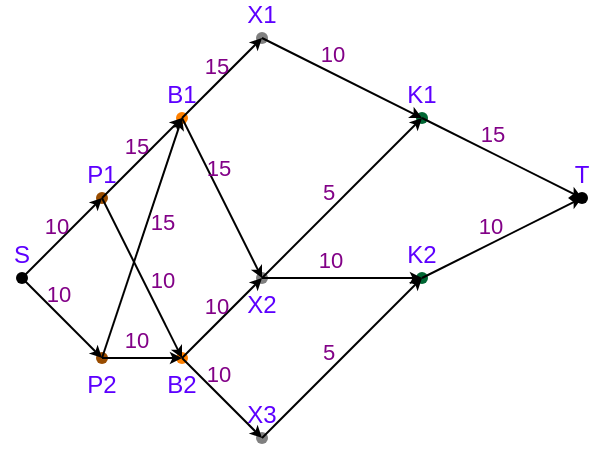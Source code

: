 <mxfile version="26.1.3">
  <diagram name="Page-1" id="5RAVM6f7PcSeplqkGqoq">
    <mxGraphModel dx="434" dy="237" grid="1" gridSize="10" guides="1" tooltips="1" connect="1" arrows="1" fold="1" page="1" pageScale="1" pageWidth="1169" pageHeight="827" math="0" shadow="0">
      <root>
        <mxCell id="0" />
        <mxCell id="1" parent="0" />
        <mxCell id="oIerhAry5N4Mo66kI4UY-1" value="P1" style="shape=waypoint;sketch=0;fillStyle=solid;size=6;pointerEvents=1;points=[];fillColor=none;resizable=0;rotatable=0;perimeter=centerPerimeter;snapToPoint=1;align=center;spacingRight=0;spacingBottom=25;fontColor=#5D00FF;strokeColor=#994C00;" parent="1" vertex="1">
          <mxGeometry x="350" y="430" width="20" height="20" as="geometry" />
        </mxCell>
        <mxCell id="oIerhAry5N4Mo66kI4UY-2" value="S" style="shape=waypoint;sketch=0;fillStyle=solid;size=6;pointerEvents=1;points=[];fillColor=none;resizable=0;rotatable=0;perimeter=centerPerimeter;snapToPoint=1;align=center;spacingRight=0;spacingBottom=25;fontColor=#5D00FF;spacing=2;strokeWidth=1;" parent="1" vertex="1">
          <mxGeometry x="310" y="470" width="20" height="20" as="geometry" />
        </mxCell>
        <mxCell id="oIerhAry5N4Mo66kI4UY-3" value="P2" style="shape=waypoint;sketch=0;fillStyle=solid;size=6;pointerEvents=1;points=[];fillColor=none;resizable=0;rotatable=0;perimeter=centerPerimeter;snapToPoint=1;align=center;spacingRight=0;spacingBottom=-25;fontColor=#5D00FF;strokeColor=#994C00;" parent="1" vertex="1">
          <mxGeometry x="350" y="510" width="20" height="20" as="geometry" />
        </mxCell>
        <mxCell id="oIerhAry5N4Mo66kI4UY-4" value="B1" style="shape=waypoint;sketch=0;fillStyle=solid;size=6;pointerEvents=1;points=[];fillColor=none;resizable=0;rotatable=0;perimeter=centerPerimeter;snapToPoint=1;align=center;spacingRight=0;spacingBottom=25;fontColor=#5D00FF;spacing=2;strokeWidth=1;strokeColor=#FF8000;" parent="1" vertex="1">
          <mxGeometry x="390" y="390" width="20" height="20" as="geometry" />
        </mxCell>
        <mxCell id="oIerhAry5N4Mo66kI4UY-5" value="B2" style="shape=waypoint;sketch=0;fillStyle=solid;size=6;pointerEvents=1;points=[];fillColor=none;resizable=0;rotatable=0;perimeter=centerPerimeter;snapToPoint=1;align=center;spacingRight=0;spacingBottom=-25;fontColor=#5D00FF;strokeColor=#FF8000;" parent="1" vertex="1">
          <mxGeometry x="390" y="510" width="20" height="20" as="geometry" />
        </mxCell>
        <mxCell id="oIerhAry5N4Mo66kI4UY-6" value="X2" style="shape=waypoint;sketch=0;fillStyle=solid;size=6;pointerEvents=1;points=[];fillColor=none;resizable=0;rotatable=0;perimeter=centerPerimeter;snapToPoint=1;align=center;spacingRight=0;spacingBottom=-25;fontColor=#5D00FF;strokeColor=#808080;" parent="1" vertex="1">
          <mxGeometry x="430" y="470" width="20" height="20" as="geometry" />
        </mxCell>
        <mxCell id="oIerhAry5N4Mo66kI4UY-7" value="X1" style="shape=waypoint;sketch=0;fillStyle=solid;size=6;pointerEvents=1;points=[];fillColor=none;resizable=0;rotatable=0;perimeter=centerPerimeter;snapToPoint=1;align=center;spacingRight=0;spacingBottom=25;fontColor=#5D00FF;spacing=2;strokeWidth=1;strokeColor=#808080;" parent="1" vertex="1">
          <mxGeometry x="430" y="350" width="20" height="20" as="geometry" />
        </mxCell>
        <mxCell id="oIerhAry5N4Mo66kI4UY-8" value="X3" style="shape=waypoint;sketch=0;fillStyle=solid;size=6;pointerEvents=1;points=[];fillColor=none;resizable=0;rotatable=0;perimeter=centerPerimeter;snapToPoint=1;align=center;spacingRight=0;spacingBottom=25;fontColor=#5D00FF;strokeColor=#808080;" parent="1" vertex="1">
          <mxGeometry x="430" y="550" width="20" height="20" as="geometry" />
        </mxCell>
        <mxCell id="oIerhAry5N4Mo66kI4UY-9" value="T" style="shape=waypoint;sketch=0;fillStyle=solid;size=6;pointerEvents=1;points=[];fillColor=none;resizable=0;rotatable=0;perimeter=centerPerimeter;snapToPoint=1;align=center;spacingRight=0;spacingBottom=25;fontColor=#5D00FF;" parent="1" vertex="1">
          <mxGeometry x="590" y="430" width="20" height="20" as="geometry" />
        </mxCell>
        <mxCell id="oIerhAry5N4Mo66kI4UY-10" value="K2" style="shape=waypoint;sketch=0;fillStyle=solid;size=6;pointerEvents=1;points=[];fillColor=none;resizable=0;rotatable=0;perimeter=centerPerimeter;snapToPoint=1;align=center;spacingRight=0;spacingBottom=25;fontColor=#5D00FF;strokeColor=#006633;" parent="1" vertex="1">
          <mxGeometry x="510" y="470" width="20" height="20" as="geometry" />
        </mxCell>
        <mxCell id="oIerhAry5N4Mo66kI4UY-11" value="K1" style="shape=waypoint;sketch=0;fillStyle=solid;size=6;pointerEvents=1;points=[];fillColor=none;resizable=0;rotatable=0;perimeter=centerPerimeter;snapToPoint=1;align=center;spacingRight=0;spacingBottom=25;fontColor=#5D00FF;strokeColor=#006633;" parent="1" vertex="1">
          <mxGeometry x="510" y="390" width="20" height="20" as="geometry" />
        </mxCell>
        <mxCell id="oIerhAry5N4Mo66kI4UY-12" value="" style="endArrow=classic;html=1;rounded=0;endSize=3;" parent="1" source="oIerhAry5N4Mo66kI4UY-2" target="oIerhAry5N4Mo66kI4UY-1" edge="1">
          <mxGeometry width="50" height="50" relative="1" as="geometry">
            <mxPoint x="440" y="460" as="sourcePoint" />
            <mxPoint x="490" y="410" as="targetPoint" />
          </mxGeometry>
        </mxCell>
        <mxCell id="oIerhAry5N4Mo66kI4UY-13" value="10" style="edgeLabel;html=1;align=center;verticalAlign=bottom;resizable=0;points=[];labelBackgroundColor=none;labelBorderColor=none;textShadow=0;fontColor=#820187;labelPosition=center;verticalLabelPosition=top;" parent="oIerhAry5N4Mo66kI4UY-12" vertex="1" connectable="0">
          <mxGeometry x="-0.149" y="1" relative="1" as="geometry">
            <mxPoint as="offset" />
          </mxGeometry>
        </mxCell>
        <mxCell id="oIerhAry5N4Mo66kI4UY-14" value="" style="endArrow=classic;html=1;rounded=0;endSize=3;" parent="1" source="oIerhAry5N4Mo66kI4UY-2" target="oIerhAry5N4Mo66kI4UY-3" edge="1">
          <mxGeometry width="50" height="50" relative="1" as="geometry">
            <mxPoint x="330" y="490" as="sourcePoint" />
            <mxPoint x="370" y="450" as="targetPoint" />
          </mxGeometry>
        </mxCell>
        <mxCell id="oIerhAry5N4Mo66kI4UY-15" value="10" style="edgeLabel;html=1;align=center;verticalAlign=bottom;resizable=0;points=[];labelBackgroundColor=none;labelBorderColor=none;textShadow=0;fontColor=#820187;labelPosition=center;verticalLabelPosition=top;" parent="oIerhAry5N4Mo66kI4UY-14" vertex="1" connectable="0">
          <mxGeometry x="-0.149" y="1" relative="1" as="geometry">
            <mxPoint as="offset" />
          </mxGeometry>
        </mxCell>
        <mxCell id="oIerhAry5N4Mo66kI4UY-17" value="" style="endArrow=classic;html=1;rounded=0;exitX=0.69;exitY=0.46;exitDx=0;exitDy=0;exitPerimeter=0;endSize=3;" parent="1" source="oIerhAry5N4Mo66kI4UY-1" target="oIerhAry5N4Mo66kI4UY-4" edge="1">
          <mxGeometry width="50" height="50" relative="1" as="geometry">
            <mxPoint x="400" y="440" as="sourcePoint" />
            <mxPoint x="400" y="440" as="targetPoint" />
          </mxGeometry>
        </mxCell>
        <mxCell id="oIerhAry5N4Mo66kI4UY-18" value="15" style="edgeLabel;html=1;align=center;verticalAlign=bottom;resizable=0;points=[];labelBackgroundColor=none;labelBorderColor=none;textShadow=0;fontColor=#820187;labelPosition=center;verticalLabelPosition=top;" parent="oIerhAry5N4Mo66kI4UY-17" vertex="1" connectable="0">
          <mxGeometry x="-0.149" y="1" relative="1" as="geometry">
            <mxPoint as="offset" />
          </mxGeometry>
        </mxCell>
        <mxCell id="oIerhAry5N4Mo66kI4UY-19" value="" style="endArrow=classic;html=1;rounded=0;endSize=3;" parent="1" source="oIerhAry5N4Mo66kI4UY-3" target="oIerhAry5N4Mo66kI4UY-5" edge="1">
          <mxGeometry width="50" height="50" relative="1" as="geometry">
            <mxPoint x="390" y="500" as="sourcePoint" />
            <mxPoint x="430" y="460" as="targetPoint" />
          </mxGeometry>
        </mxCell>
        <mxCell id="oIerhAry5N4Mo66kI4UY-20" value="10" style="edgeLabel;html=1;align=center;verticalAlign=bottom;resizable=0;points=[];labelBackgroundColor=none;labelBorderColor=none;textShadow=0;fontColor=#820187;labelPosition=center;verticalLabelPosition=top;" parent="oIerhAry5N4Mo66kI4UY-19" vertex="1" connectable="0">
          <mxGeometry x="-0.149" y="1" relative="1" as="geometry">
            <mxPoint as="offset" />
          </mxGeometry>
        </mxCell>
        <mxCell id="oIerhAry5N4Mo66kI4UY-21" value="" style="endArrow=classic;html=1;rounded=0;endSize=3;" parent="1" source="oIerhAry5N4Mo66kI4UY-8" target="oIerhAry5N4Mo66kI4UY-10" edge="1">
          <mxGeometry width="50" height="50" relative="1" as="geometry">
            <mxPoint x="460" y="540" as="sourcePoint" />
            <mxPoint x="500" y="500" as="targetPoint" />
          </mxGeometry>
        </mxCell>
        <mxCell id="oIerhAry5N4Mo66kI4UY-22" value="5" style="edgeLabel;html=1;align=center;verticalAlign=bottom;resizable=0;points=[];labelBackgroundColor=none;labelBorderColor=none;textShadow=0;fontColor=#820187;labelPosition=center;verticalLabelPosition=top;" parent="oIerhAry5N4Mo66kI4UY-21" vertex="1" connectable="0">
          <mxGeometry x="-0.149" y="1" relative="1" as="geometry">
            <mxPoint as="offset" />
          </mxGeometry>
        </mxCell>
        <mxCell id="oIerhAry5N4Mo66kI4UY-23" value="" style="endArrow=classic;html=1;rounded=0;endSize=3;" parent="1" source="oIerhAry5N4Mo66kI4UY-10" target="oIerhAry5N4Mo66kI4UY-9" edge="1">
          <mxGeometry width="50" height="50" relative="1" as="geometry">
            <mxPoint x="544.5" y="480" as="sourcePoint" />
            <mxPoint x="584.5" y="440" as="targetPoint" />
          </mxGeometry>
        </mxCell>
        <mxCell id="oIerhAry5N4Mo66kI4UY-24" value="10" style="edgeLabel;html=1;align=center;verticalAlign=bottom;resizable=0;points=[];labelBackgroundColor=none;labelBorderColor=none;textShadow=0;fontColor=#820187;labelPosition=center;verticalLabelPosition=top;" parent="oIerhAry5N4Mo66kI4UY-23" vertex="1" connectable="0">
          <mxGeometry x="-0.149" y="1" relative="1" as="geometry">
            <mxPoint as="offset" />
          </mxGeometry>
        </mxCell>
        <mxCell id="oIerhAry5N4Mo66kI4UY-25" value="" style="endArrow=classic;html=1;rounded=0;endSize=3;" parent="1" source="oIerhAry5N4Mo66kI4UY-7" target="oIerhAry5N4Mo66kI4UY-11" edge="1">
          <mxGeometry width="50" height="50" relative="1" as="geometry">
            <mxPoint x="460" y="360" as="sourcePoint" />
            <mxPoint x="500" y="360" as="targetPoint" />
          </mxGeometry>
        </mxCell>
        <mxCell id="oIerhAry5N4Mo66kI4UY-26" value="10" style="edgeLabel;html=1;align=center;verticalAlign=bottom;resizable=0;points=[];labelBackgroundColor=none;labelBorderColor=none;textShadow=0;fontColor=#820187;labelPosition=center;verticalLabelPosition=top;" parent="oIerhAry5N4Mo66kI4UY-25" vertex="1" connectable="0">
          <mxGeometry x="-0.149" y="1" relative="1" as="geometry">
            <mxPoint as="offset" />
          </mxGeometry>
        </mxCell>
        <mxCell id="oIerhAry5N4Mo66kI4UY-27" value="" style="endArrow=classic;html=1;rounded=0;endSize=3;" parent="1" source="oIerhAry5N4Mo66kI4UY-4" target="oIerhAry5N4Mo66kI4UY-7" edge="1">
          <mxGeometry width="50" height="50" relative="1" as="geometry">
            <mxPoint x="410" y="410" as="sourcePoint" />
            <mxPoint x="450" y="370" as="targetPoint" />
          </mxGeometry>
        </mxCell>
        <mxCell id="oIerhAry5N4Mo66kI4UY-28" value="15" style="edgeLabel;html=1;align=center;verticalAlign=bottom;resizable=0;points=[];labelBackgroundColor=none;labelBorderColor=none;textShadow=0;fontColor=#820187;labelPosition=center;verticalLabelPosition=top;" parent="oIerhAry5N4Mo66kI4UY-27" vertex="1" connectable="0">
          <mxGeometry x="-0.149" y="1" relative="1" as="geometry">
            <mxPoint as="offset" />
          </mxGeometry>
        </mxCell>
        <mxCell id="oIerhAry5N4Mo66kI4UY-29" value="" style="endArrow=classic;html=1;rounded=0;endSize=3;" parent="1" source="oIerhAry5N4Mo66kI4UY-4" target="oIerhAry5N4Mo66kI4UY-6" edge="1">
          <mxGeometry width="50" height="50" relative="1" as="geometry">
            <mxPoint x="410" y="430" as="sourcePoint" />
            <mxPoint x="450" y="430" as="targetPoint" />
          </mxGeometry>
        </mxCell>
        <mxCell id="oIerhAry5N4Mo66kI4UY-30" value="15" style="edgeLabel;html=1;align=center;verticalAlign=bottom;resizable=0;points=[];labelBackgroundColor=none;labelBorderColor=none;textShadow=0;fontColor=#820187;labelPosition=center;verticalLabelPosition=top;" parent="oIerhAry5N4Mo66kI4UY-29" vertex="1" connectable="0">
          <mxGeometry x="-0.149" y="1" relative="1" as="geometry">
            <mxPoint as="offset" />
          </mxGeometry>
        </mxCell>
        <mxCell id="oIerhAry5N4Mo66kI4UY-31" value="" style="endArrow=classic;html=1;rounded=0;endSize=3;" parent="1" source="oIerhAry5N4Mo66kI4UY-5" target="oIerhAry5N4Mo66kI4UY-8" edge="1">
          <mxGeometry width="50" height="50" relative="1" as="geometry">
            <mxPoint x="380" y="540" as="sourcePoint" />
            <mxPoint x="420" y="540" as="targetPoint" />
          </mxGeometry>
        </mxCell>
        <mxCell id="oIerhAry5N4Mo66kI4UY-32" value="10" style="edgeLabel;html=1;align=center;verticalAlign=bottom;resizable=0;points=[];labelBackgroundColor=none;labelBorderColor=none;textShadow=0;fontColor=#820187;labelPosition=center;verticalLabelPosition=top;" parent="oIerhAry5N4Mo66kI4UY-31" vertex="1" connectable="0">
          <mxGeometry x="-0.149" y="1" relative="1" as="geometry">
            <mxPoint as="offset" />
          </mxGeometry>
        </mxCell>
        <mxCell id="oIerhAry5N4Mo66kI4UY-33" value="" style="endArrow=classic;html=1;rounded=0;endSize=3;" parent="1" source="oIerhAry5N4Mo66kI4UY-5" target="oIerhAry5N4Mo66kI4UY-6" edge="1">
          <mxGeometry width="50" height="50" relative="1" as="geometry">
            <mxPoint x="390" y="550" as="sourcePoint" />
            <mxPoint x="430" y="550" as="targetPoint" />
          </mxGeometry>
        </mxCell>
        <mxCell id="oIerhAry5N4Mo66kI4UY-34" value="10" style="edgeLabel;html=1;align=center;verticalAlign=bottom;resizable=0;points=[];labelBackgroundColor=none;labelBorderColor=none;textShadow=0;fontColor=#820187;labelPosition=center;verticalLabelPosition=top;" parent="oIerhAry5N4Mo66kI4UY-33" vertex="1" connectable="0">
          <mxGeometry x="-0.149" y="1" relative="1" as="geometry">
            <mxPoint as="offset" />
          </mxGeometry>
        </mxCell>
        <mxCell id="oIerhAry5N4Mo66kI4UY-35" value="" style="endArrow=classic;html=1;rounded=0;endSize=3;" parent="1" source="oIerhAry5N4Mo66kI4UY-1" target="oIerhAry5N4Mo66kI4UY-5" edge="1">
          <mxGeometry width="50" height="50" relative="1" as="geometry">
            <mxPoint x="370" y="450" as="sourcePoint" />
            <mxPoint x="410" y="410" as="targetPoint" />
          </mxGeometry>
        </mxCell>
        <mxCell id="oIerhAry5N4Mo66kI4UY-36" value="10" style="edgeLabel;html=1;align=center;verticalAlign=bottom;resizable=0;points=[];labelBackgroundColor=none;labelBorderColor=none;textShadow=0;fontColor=#820187;labelPosition=center;verticalLabelPosition=top;" parent="oIerhAry5N4Mo66kI4UY-35" vertex="1" connectable="0">
          <mxGeometry x="-0.149" y="1" relative="1" as="geometry">
            <mxPoint x="12" y="16" as="offset" />
          </mxGeometry>
        </mxCell>
        <mxCell id="oIerhAry5N4Mo66kI4UY-37" value="" style="endArrow=classic;html=1;rounded=0;endSize=3;" parent="1" source="oIerhAry5N4Mo66kI4UY-3" target="oIerhAry5N4Mo66kI4UY-4" edge="1">
          <mxGeometry width="50" height="50" relative="1" as="geometry">
            <mxPoint x="380" y="460" as="sourcePoint" />
            <mxPoint x="420" y="420" as="targetPoint" />
          </mxGeometry>
        </mxCell>
        <mxCell id="oIerhAry5N4Mo66kI4UY-38" value="15" style="edgeLabel;html=1;align=center;verticalAlign=bottom;resizable=0;points=[];labelBackgroundColor=none;labelBorderColor=none;textShadow=0;fontColor=#820187;labelPosition=center;verticalLabelPosition=top;" parent="oIerhAry5N4Mo66kI4UY-37" vertex="1" connectable="0">
          <mxGeometry x="-0.149" y="1" relative="1" as="geometry">
            <mxPoint x="14" y="-8" as="offset" />
          </mxGeometry>
        </mxCell>
        <mxCell id="oIerhAry5N4Mo66kI4UY-44" value="" style="endArrow=classic;html=1;rounded=0;endSize=3;" parent="1" source="oIerhAry5N4Mo66kI4UY-6" target="oIerhAry5N4Mo66kI4UY-11" edge="1">
          <mxGeometry width="50" height="50" relative="1" as="geometry">
            <mxPoint x="450" y="570" as="sourcePoint" />
            <mxPoint x="530" y="490" as="targetPoint" />
          </mxGeometry>
        </mxCell>
        <mxCell id="oIerhAry5N4Mo66kI4UY-45" value="5" style="edgeLabel;html=1;align=center;verticalAlign=bottom;resizable=0;points=[];labelBackgroundColor=none;labelBorderColor=none;textShadow=0;fontColor=#820187;labelPosition=center;verticalLabelPosition=top;" parent="oIerhAry5N4Mo66kI4UY-44" vertex="1" connectable="0">
          <mxGeometry x="-0.149" y="1" relative="1" as="geometry">
            <mxPoint as="offset" />
          </mxGeometry>
        </mxCell>
        <mxCell id="oIerhAry5N4Mo66kI4UY-46" value="" style="endArrow=classic;html=1;rounded=0;endSize=3;" parent="1" source="oIerhAry5N4Mo66kI4UY-6" target="oIerhAry5N4Mo66kI4UY-10" edge="1">
          <mxGeometry width="50" height="50" relative="1" as="geometry">
            <mxPoint x="460" y="580" as="sourcePoint" />
            <mxPoint x="540" y="500" as="targetPoint" />
          </mxGeometry>
        </mxCell>
        <mxCell id="oIerhAry5N4Mo66kI4UY-47" value="10" style="edgeLabel;html=1;align=center;verticalAlign=bottom;resizable=0;points=[];labelBackgroundColor=none;labelBorderColor=none;textShadow=0;fontColor=#820187;labelPosition=center;verticalLabelPosition=top;" parent="oIerhAry5N4Mo66kI4UY-46" vertex="1" connectable="0">
          <mxGeometry x="-0.149" y="1" relative="1" as="geometry">
            <mxPoint as="offset" />
          </mxGeometry>
        </mxCell>
        <mxCell id="oIerhAry5N4Mo66kI4UY-48" value="" style="endArrow=classic;html=1;rounded=0;endSize=3;" parent="1" source="oIerhAry5N4Mo66kI4UY-11" target="oIerhAry5N4Mo66kI4UY-9" edge="1">
          <mxGeometry width="50" height="50" relative="1" as="geometry">
            <mxPoint x="450" y="370" as="sourcePoint" />
            <mxPoint x="530" y="410" as="targetPoint" />
          </mxGeometry>
        </mxCell>
        <mxCell id="oIerhAry5N4Mo66kI4UY-49" value="15" style="edgeLabel;html=1;align=center;verticalAlign=bottom;resizable=0;points=[];labelBackgroundColor=none;labelBorderColor=none;textShadow=0;fontColor=#820187;labelPosition=center;verticalLabelPosition=top;" parent="oIerhAry5N4Mo66kI4UY-48" vertex="1" connectable="0">
          <mxGeometry x="-0.149" y="1" relative="1" as="geometry">
            <mxPoint as="offset" />
          </mxGeometry>
        </mxCell>
      </root>
    </mxGraphModel>
  </diagram>
</mxfile>
